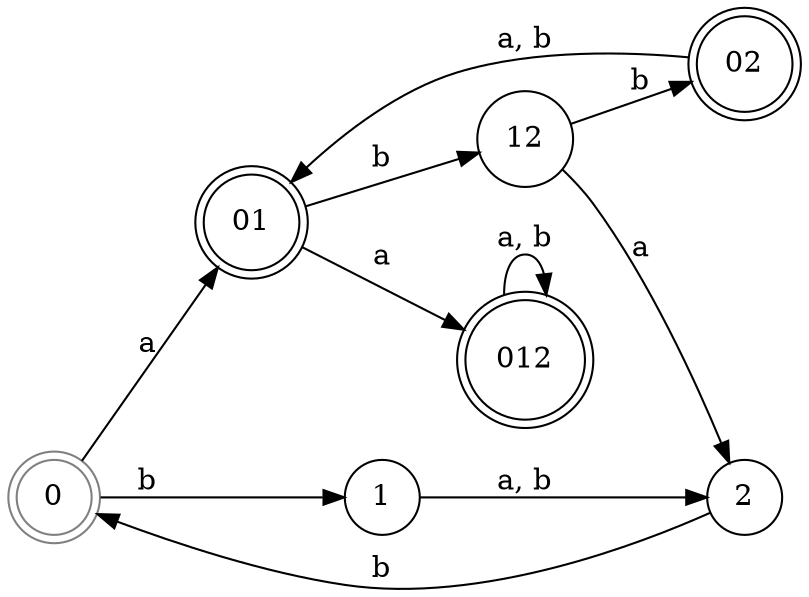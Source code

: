 digraph G{
  rankdir=LR;
  0 [color = "#808080"];
  0, 01, 012, 02 [shape = doublecircle];
  node [shape = circle];
  0 -> 01 [label = "a"];
  0 -> 1 [label = "b"];
  1 -> 2 [label = "a, b"];
  01 -> 012 [label = "a"];
  01 -> 12 [label = "b"];
  012 -> 012 [label = "a, b"];
  12 -> 2 [label = "a"];
  12 -> 02 [label = "b"];
  2 -> 0 [label = "b"];
  02 -> 01 [label = "a, b"];
}
